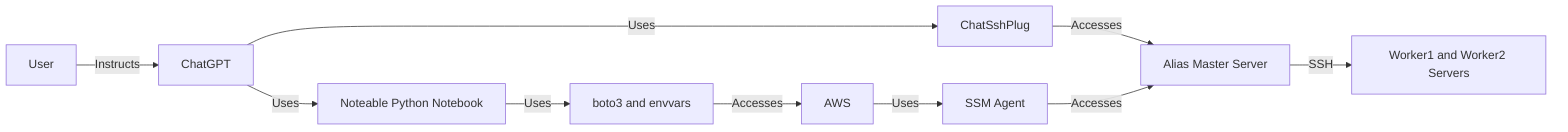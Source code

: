 graph LR
    A[User] -- Instructs --> B[ChatGPT]
    B -- Uses --> C[ChatSshPlug]
    C -- Accesses --> D[Alias Master Server]
    D -- SSH --> E[Worker1 and Worker2 Servers]
    B -- Uses --> F[Noteable Python Notebook]
    F -- Uses --> G[boto3 and envvars]
    G -- Accesses --> H[AWS]
    H -- Uses --> I[SSM Agent]
    I -- Accesses --> D